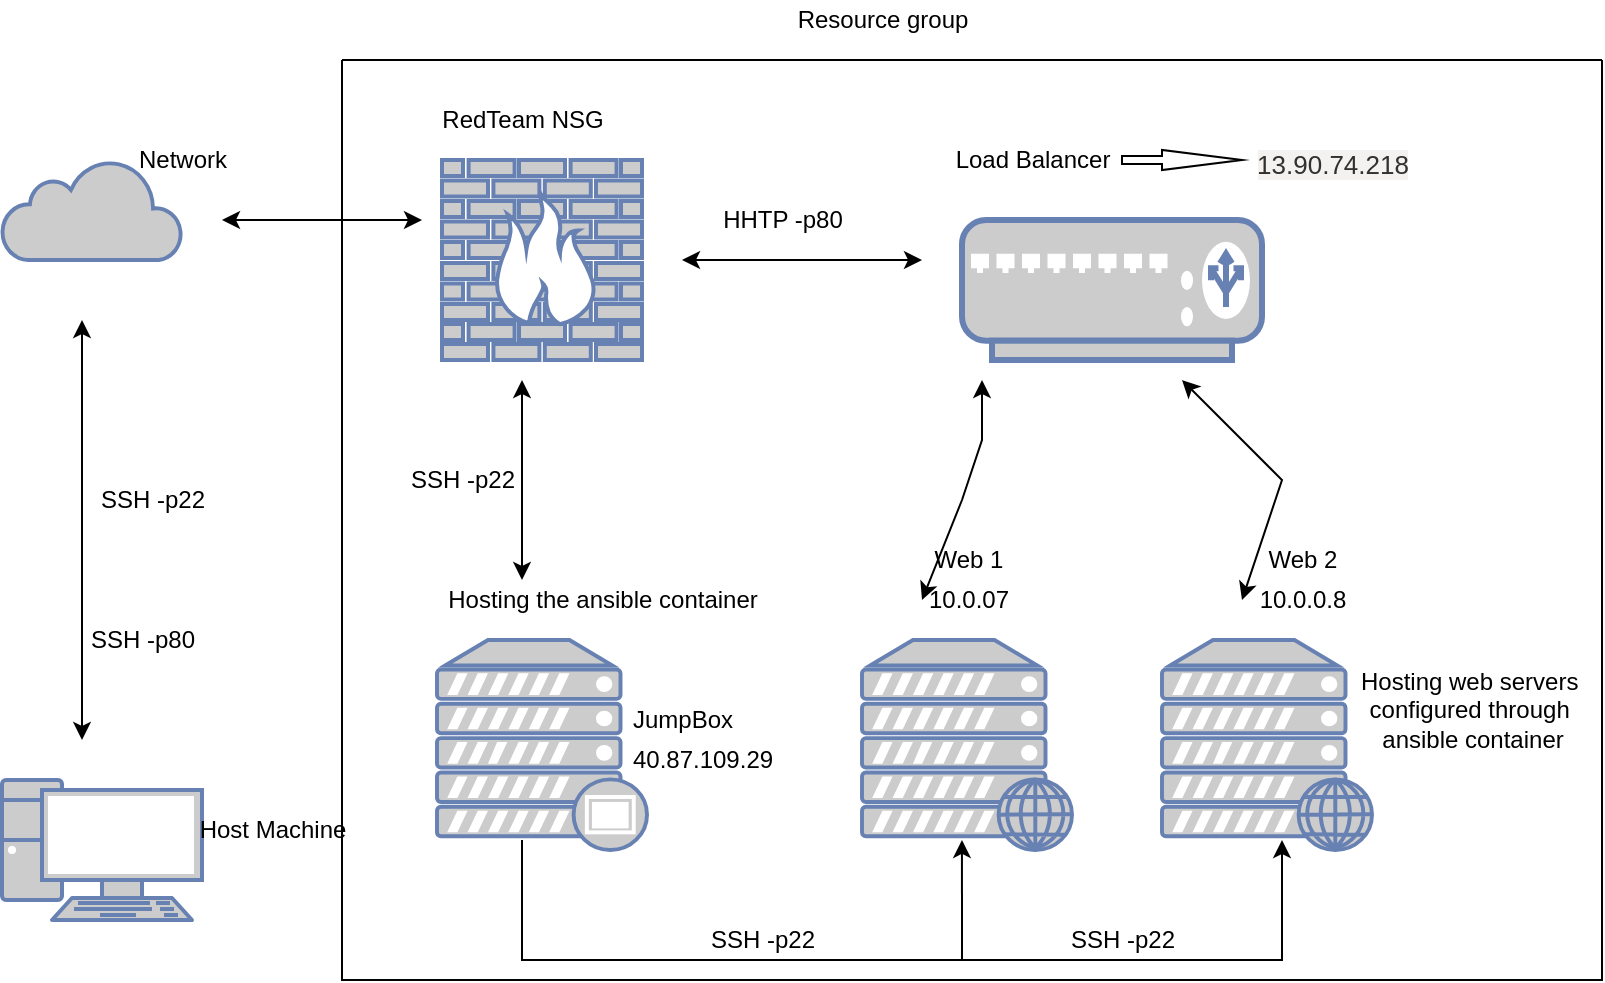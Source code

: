 <mxfile version="16.1.2" type="google"><diagram id="85TrhWMusSTg0_wQgtc-" name="Page-1"><mxGraphModel dx="881" dy="591" grid="1" gridSize="10" guides="1" tooltips="1" connect="1" arrows="1" fold="1" page="1" pageScale="1" pageWidth="850" pageHeight="1100" math="0" shadow="0"><root><mxCell id="0"/><mxCell id="1" parent="0"/><mxCell id="0X9IpuzOIld0TzjC-CfR-1" value="" style="fontColor=#0066CC;verticalAlign=top;verticalLabelPosition=bottom;labelPosition=center;align=center;html=1;outlineConnect=0;fillColor=#CCCCCC;strokeColor=#6881B3;gradientColor=none;gradientDirection=north;strokeWidth=2;shape=mxgraph.networks.pc;" vertex="1" parent="1"><mxGeometry x="40" y="460" width="100" height="70" as="geometry"/></mxCell><mxCell id="0X9IpuzOIld0TzjC-CfR-2" value="" style="html=1;outlineConnect=0;fillColor=#CCCCCC;strokeColor=#6881B3;gradientColor=none;gradientDirection=north;strokeWidth=2;shape=mxgraph.networks.cloud;fontColor=#ffffff;" vertex="1" parent="1"><mxGeometry x="40" y="150" width="90" height="50" as="geometry"/></mxCell><mxCell id="0X9IpuzOIld0TzjC-CfR-3" value="" style="fontColor=#0066CC;verticalAlign=top;verticalLabelPosition=bottom;labelPosition=center;align=center;html=1;outlineConnect=0;fillColor=#CCCCCC;strokeColor=#6881B3;gradientColor=none;gradientDirection=north;strokeWidth=2;shape=mxgraph.networks.firewall;" vertex="1" parent="1"><mxGeometry x="260" y="150" width="100" height="100" as="geometry"/></mxCell><mxCell id="0X9IpuzOIld0TzjC-CfR-4" value="" style="fontColor=#0066CC;verticalAlign=top;verticalLabelPosition=bottom;labelPosition=center;align=center;html=1;outlineConnect=0;fillColor=#CCCCCC;strokeColor=#6881B3;gradientColor=none;gradientDirection=north;strokeWidth=2;shape=mxgraph.networks.load_balancer;" vertex="1" parent="1"><mxGeometry x="520" y="180" width="150" height="70" as="geometry"/></mxCell><mxCell id="0X9IpuzOIld0TzjC-CfR-5" value="" style="fontColor=#0066CC;verticalAlign=top;verticalLabelPosition=bottom;labelPosition=center;align=center;html=1;outlineConnect=0;fillColor=#CCCCCC;strokeColor=#6881B3;gradientColor=none;gradientDirection=north;strokeWidth=2;shape=mxgraph.networks.proxy_server;" vertex="1" parent="1"><mxGeometry x="257.5" y="390" width="105" height="105" as="geometry"/></mxCell><mxCell id="0X9IpuzOIld0TzjC-CfR-6" value="" style="fontColor=#0066CC;verticalAlign=top;verticalLabelPosition=bottom;labelPosition=center;align=center;html=1;outlineConnect=0;fillColor=#CCCCCC;strokeColor=#6881B3;gradientColor=none;gradientDirection=north;strokeWidth=2;shape=mxgraph.networks.web_server;" vertex="1" parent="1"><mxGeometry x="470" y="390" width="105" height="105" as="geometry"/></mxCell><mxCell id="0X9IpuzOIld0TzjC-CfR-7" value="" style="fontColor=#0066CC;verticalAlign=top;verticalLabelPosition=bottom;labelPosition=center;align=center;html=1;outlineConnect=0;fillColor=#CCCCCC;strokeColor=#6881B3;gradientColor=none;gradientDirection=north;strokeWidth=2;shape=mxgraph.networks.web_server;" vertex="1" parent="1"><mxGeometry x="620" y="390" width="105" height="105" as="geometry"/></mxCell><mxCell id="0X9IpuzOIld0TzjC-CfR-11" value="" style="endArrow=classic;startArrow=classic;html=1;rounded=0;" edge="1" parent="1"><mxGeometry width="50" height="50" relative="1" as="geometry"><mxPoint x="80" y="440" as="sourcePoint"/><mxPoint x="80" y="230" as="targetPoint"/><Array as="points"><mxPoint x="80" y="340"/></Array></mxGeometry></mxCell><mxCell id="0X9IpuzOIld0TzjC-CfR-12" value="" style="endArrow=classic;startArrow=classic;html=1;rounded=0;" edge="1" parent="1"><mxGeometry width="50" height="50" relative="1" as="geometry"><mxPoint x="250" y="180" as="sourcePoint"/><mxPoint x="150" y="180" as="targetPoint"/><Array as="points"><mxPoint x="200" y="180"/></Array></mxGeometry></mxCell><mxCell id="0X9IpuzOIld0TzjC-CfR-13" value="" style="endArrow=classic;startArrow=classic;html=1;rounded=0;" edge="1" parent="1"><mxGeometry width="50" height="50" relative="1" as="geometry"><mxPoint x="300" y="360" as="sourcePoint"/><mxPoint x="300" y="260" as="targetPoint"/><Array as="points"><mxPoint x="300" y="310"/></Array></mxGeometry></mxCell><mxCell id="0X9IpuzOIld0TzjC-CfR-14" value="" style="endArrow=classic;startArrow=classic;html=1;rounded=0;" edge="1" parent="1"><mxGeometry width="50" height="50" relative="1" as="geometry"><mxPoint x="380" y="200" as="sourcePoint"/><mxPoint x="500" y="200" as="targetPoint"/><Array as="points"><mxPoint x="440" y="200"/></Array></mxGeometry></mxCell><mxCell id="0X9IpuzOIld0TzjC-CfR-17" value="" style="endArrow=classic;startArrow=classic;html=1;rounded=0;" edge="1" parent="1"><mxGeometry width="50" height="50" relative="1" as="geometry"><mxPoint x="660" y="370" as="sourcePoint"/><mxPoint x="630" y="260" as="targetPoint"/><Array as="points"><mxPoint x="680" y="310"/></Array></mxGeometry></mxCell><mxCell id="0X9IpuzOIld0TzjC-CfR-18" value="" style="endArrow=classic;startArrow=classic;html=1;rounded=0;" edge="1" parent="1"><mxGeometry width="50" height="50" relative="1" as="geometry"><mxPoint x="500" y="370" as="sourcePoint"/><mxPoint x="530" y="260" as="targetPoint"/><Array as="points"><mxPoint x="520" y="320"/><mxPoint x="530" y="290"/></Array></mxGeometry></mxCell><mxCell id="0X9IpuzOIld0TzjC-CfR-21" value="" style="endArrow=classic;html=1;rounded=0;" edge="1" parent="1"><mxGeometry width="50" height="50" relative="1" as="geometry"><mxPoint x="300" y="490" as="sourcePoint"/><mxPoint x="680" y="490" as="targetPoint"/><Array as="points"><mxPoint x="300" y="550"/><mxPoint x="430" y="550"/><mxPoint x="680" y="550"/></Array></mxGeometry></mxCell><mxCell id="0X9IpuzOIld0TzjC-CfR-22" value="" style="endArrow=classic;html=1;rounded=0;entryX=0.476;entryY=0.952;entryDx=0;entryDy=0;entryPerimeter=0;" edge="1" parent="1" target="0X9IpuzOIld0TzjC-CfR-6"><mxGeometry width="50" height="50" relative="1" as="geometry"><mxPoint x="520" y="550" as="sourcePoint"/><mxPoint x="520" y="500" as="targetPoint"/></mxGeometry></mxCell><mxCell id="0X9IpuzOIld0TzjC-CfR-23" value="Web 1" style="text;html=1;align=center;verticalAlign=middle;resizable=0;points=[];autosize=1;strokeColor=none;fillColor=none;" vertex="1" parent="1"><mxGeometry x="497.5" y="340" width="50" height="20" as="geometry"/></mxCell><mxCell id="0X9IpuzOIld0TzjC-CfR-24" value="10.0.07" style="text;html=1;align=center;verticalAlign=middle;resizable=0;points=[];autosize=1;strokeColor=none;fillColor=none;" vertex="1" parent="1"><mxGeometry x="492.5" y="360" width="60" height="20" as="geometry"/></mxCell><mxCell id="0X9IpuzOIld0TzjC-CfR-25" value="Web 2" style="text;html=1;align=center;verticalAlign=middle;resizable=0;points=[];autosize=1;strokeColor=none;fillColor=none;" vertex="1" parent="1"><mxGeometry x="665" y="340" width="50" height="20" as="geometry"/></mxCell><mxCell id="0X9IpuzOIld0TzjC-CfR-26" value="10.0.0.8" style="text;html=1;align=center;verticalAlign=middle;resizable=0;points=[];autosize=1;strokeColor=none;fillColor=none;" vertex="1" parent="1"><mxGeometry x="660" y="360" width="60" height="20" as="geometry"/></mxCell><mxCell id="0X9IpuzOIld0TzjC-CfR-27" value="Load Balancer" style="text;html=1;align=center;verticalAlign=middle;resizable=0;points=[];autosize=1;strokeColor=none;fillColor=none;" vertex="1" parent="1"><mxGeometry x="510" y="140" width="90" height="20" as="geometry"/></mxCell><mxCell id="0X9IpuzOIld0TzjC-CfR-28" value="" style="html=1;shadow=0;dashed=0;align=center;verticalAlign=middle;shape=mxgraph.arrows2.arrow;dy=0.6;dx=40;notch=0;" vertex="1" parent="1"><mxGeometry x="600" y="145" width="60" height="10" as="geometry"/></mxCell><mxCell id="0X9IpuzOIld0TzjC-CfR-29" value="&lt;br class=&quot;Apple-interchange-newline&quot;&gt;&lt;span style=&quot;color: rgb(50 , 49 , 48) ; font-family: &amp;#34;az_ea_font&amp;#34; , &amp;#34;segoe ui&amp;#34; , &amp;#34;az_font&amp;#34; , , , &amp;#34;system-ui&amp;#34; , &amp;#34;roboto&amp;#34; , &amp;#34;oxygen&amp;#34; , &amp;#34;ubuntu&amp;#34; , &amp;#34;cantarell&amp;#34; , &amp;#34;open sans&amp;#34; , &amp;#34;helvetica neue&amp;#34; , sans-serif ; font-size: 13px ; text-align: left ; background-color: rgb(243 , 242 , 241)&quot;&gt;13.90.74.218&lt;/span&gt;" style="text;html=1;align=center;verticalAlign=middle;resizable=0;points=[];autosize=1;strokeColor=none;fillColor=none;" vertex="1" parent="1"><mxGeometry x="660" y="130" width="90" height="30" as="geometry"/></mxCell><mxCell id="0X9IpuzOIld0TzjC-CfR-30" value="RedTeam NSG" style="text;html=1;align=center;verticalAlign=middle;resizable=0;points=[];autosize=1;strokeColor=none;fillColor=none;" vertex="1" parent="1"><mxGeometry x="250" y="120" width="100" height="20" as="geometry"/></mxCell><mxCell id="0X9IpuzOIld0TzjC-CfR-31" value="Hosting the ansible container" style="text;html=1;align=center;verticalAlign=middle;resizable=0;points=[];autosize=1;strokeColor=none;fillColor=none;" vertex="1" parent="1"><mxGeometry x="255" y="360" width="170" height="20" as="geometry"/></mxCell><mxCell id="0X9IpuzOIld0TzjC-CfR-32" value="SSH -p22" style="text;html=1;align=center;verticalAlign=middle;resizable=0;points=[];autosize=1;strokeColor=none;fillColor=none;" vertex="1" parent="1"><mxGeometry x="235" y="300" width="70" height="20" as="geometry"/></mxCell><mxCell id="0X9IpuzOIld0TzjC-CfR-33" value="JumpBox" style="text;html=1;align=center;verticalAlign=middle;resizable=0;points=[];autosize=1;strokeColor=none;fillColor=none;" vertex="1" parent="1"><mxGeometry x="345" y="420" width="70" height="20" as="geometry"/></mxCell><mxCell id="0X9IpuzOIld0TzjC-CfR-34" value="40.87.109.29" style="text;html=1;align=center;verticalAlign=middle;resizable=0;points=[];autosize=1;strokeColor=none;fillColor=none;" vertex="1" parent="1"><mxGeometry x="345" y="440" width="90" height="20" as="geometry"/></mxCell><mxCell id="0X9IpuzOIld0TzjC-CfR-35" value="SSH -p22" style="text;html=1;align=center;verticalAlign=middle;resizable=0;points=[];autosize=1;strokeColor=none;fillColor=none;" vertex="1" parent="1"><mxGeometry x="385" y="530" width="70" height="20" as="geometry"/></mxCell><mxCell id="0X9IpuzOIld0TzjC-CfR-36" value="SSH -p22" style="text;html=1;align=center;verticalAlign=middle;resizable=0;points=[];autosize=1;strokeColor=none;fillColor=none;" vertex="1" parent="1"><mxGeometry x="565" y="530" width="70" height="20" as="geometry"/></mxCell><mxCell id="0X9IpuzOIld0TzjC-CfR-37" value="HHTP -p80" style="text;html=1;align=center;verticalAlign=middle;resizable=0;points=[];autosize=1;strokeColor=none;fillColor=none;" vertex="1" parent="1"><mxGeometry x="390" y="170" width="80" height="20" as="geometry"/></mxCell><mxCell id="0X9IpuzOIld0TzjC-CfR-38" value="SSH -p22" style="text;html=1;align=center;verticalAlign=middle;resizable=0;points=[];autosize=1;strokeColor=none;fillColor=none;" vertex="1" parent="1"><mxGeometry x="80" y="310" width="70" height="20" as="geometry"/></mxCell><mxCell id="0X9IpuzOIld0TzjC-CfR-39" value="SSH -p80" style="text;html=1;align=center;verticalAlign=middle;resizable=0;points=[];autosize=1;strokeColor=none;fillColor=none;" vertex="1" parent="1"><mxGeometry x="75" y="380" width="70" height="20" as="geometry"/></mxCell><mxCell id="0X9IpuzOIld0TzjC-CfR-40" value="" style="swimlane;startSize=0;" vertex="1" parent="1"><mxGeometry x="210" y="100" width="630" height="460" as="geometry"/></mxCell><mxCell id="0X9IpuzOIld0TzjC-CfR-41" value="Hosting web servers&amp;nbsp;&lt;br&gt;configured through&amp;nbsp;&lt;br&gt;ansible container" style="text;html=1;align=center;verticalAlign=middle;resizable=0;points=[];autosize=1;strokeColor=none;fillColor=none;" vertex="1" parent="0X9IpuzOIld0TzjC-CfR-40"><mxGeometry x="500" y="300" width="130" height="50" as="geometry"/></mxCell><mxCell id="0X9IpuzOIld0TzjC-CfR-42" value="Resource group" style="text;html=1;align=center;verticalAlign=middle;resizable=0;points=[];autosize=1;strokeColor=none;fillColor=none;" vertex="1" parent="1"><mxGeometry x="430" y="70" width="100" height="20" as="geometry"/></mxCell><mxCell id="0X9IpuzOIld0TzjC-CfR-43" value="Host Machine" style="text;html=1;align=center;verticalAlign=middle;resizable=0;points=[];autosize=1;strokeColor=none;fillColor=none;" vertex="1" parent="1"><mxGeometry x="130" y="475" width="90" height="20" as="geometry"/></mxCell><mxCell id="0X9IpuzOIld0TzjC-CfR-44" value="Network" style="text;html=1;align=center;verticalAlign=middle;resizable=0;points=[];autosize=1;strokeColor=none;fillColor=none;" vertex="1" parent="1"><mxGeometry x="100" y="140" width="60" height="20" as="geometry"/></mxCell></root></mxGraphModel></diagram></mxfile>